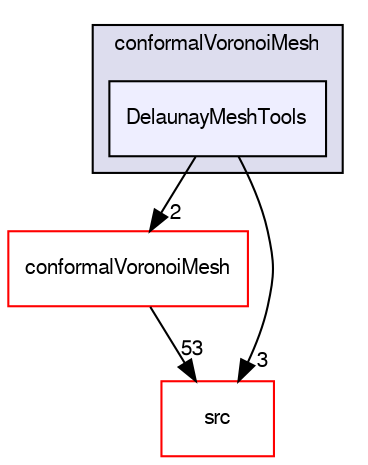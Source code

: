 digraph "applications/utilities/mesh/generation/foamyHexMesh/conformalVoronoiMesh/DelaunayMeshTools" {
  bgcolor=transparent;
  compound=true
  node [ fontsize="10", fontname="FreeSans"];
  edge [ labelfontsize="10", labelfontname="FreeSans"];
  subgraph clusterdir_a00a19acf326fc72ff321e146413b4fa {
    graph [ bgcolor="#ddddee", pencolor="black", label="conformalVoronoiMesh" fontname="FreeSans", fontsize="10", URL="dir_a00a19acf326fc72ff321e146413b4fa.html"]
  dir_4f4f4459ba4589a26e33b5b95ec1c941 [shape=box, label="DelaunayMeshTools", style="filled", fillcolor="#eeeeff", pencolor="black", URL="dir_4f4f4459ba4589a26e33b5b95ec1c941.html"];
  }
  dir_c1a8dcd0c6cb7abd8432fb8341fb0316 [shape=box label="conformalVoronoiMesh" color="red" URL="dir_c1a8dcd0c6cb7abd8432fb8341fb0316.html"];
  dir_68267d1309a1af8e8297ef4c3efbcdba [shape=box label="src" color="red" URL="dir_68267d1309a1af8e8297ef4c3efbcdba.html"];
  dir_c1a8dcd0c6cb7abd8432fb8341fb0316->dir_68267d1309a1af8e8297ef4c3efbcdba [headlabel="53", labeldistance=1.5 headhref="dir_000376_000577.html"];
  dir_4f4f4459ba4589a26e33b5b95ec1c941->dir_c1a8dcd0c6cb7abd8432fb8341fb0316 [headlabel="2", labeldistance=1.5 headhref="dir_000384_000376.html"];
  dir_4f4f4459ba4589a26e33b5b95ec1c941->dir_68267d1309a1af8e8297ef4c3efbcdba [headlabel="3", labeldistance=1.5 headhref="dir_000384_000577.html"];
}
